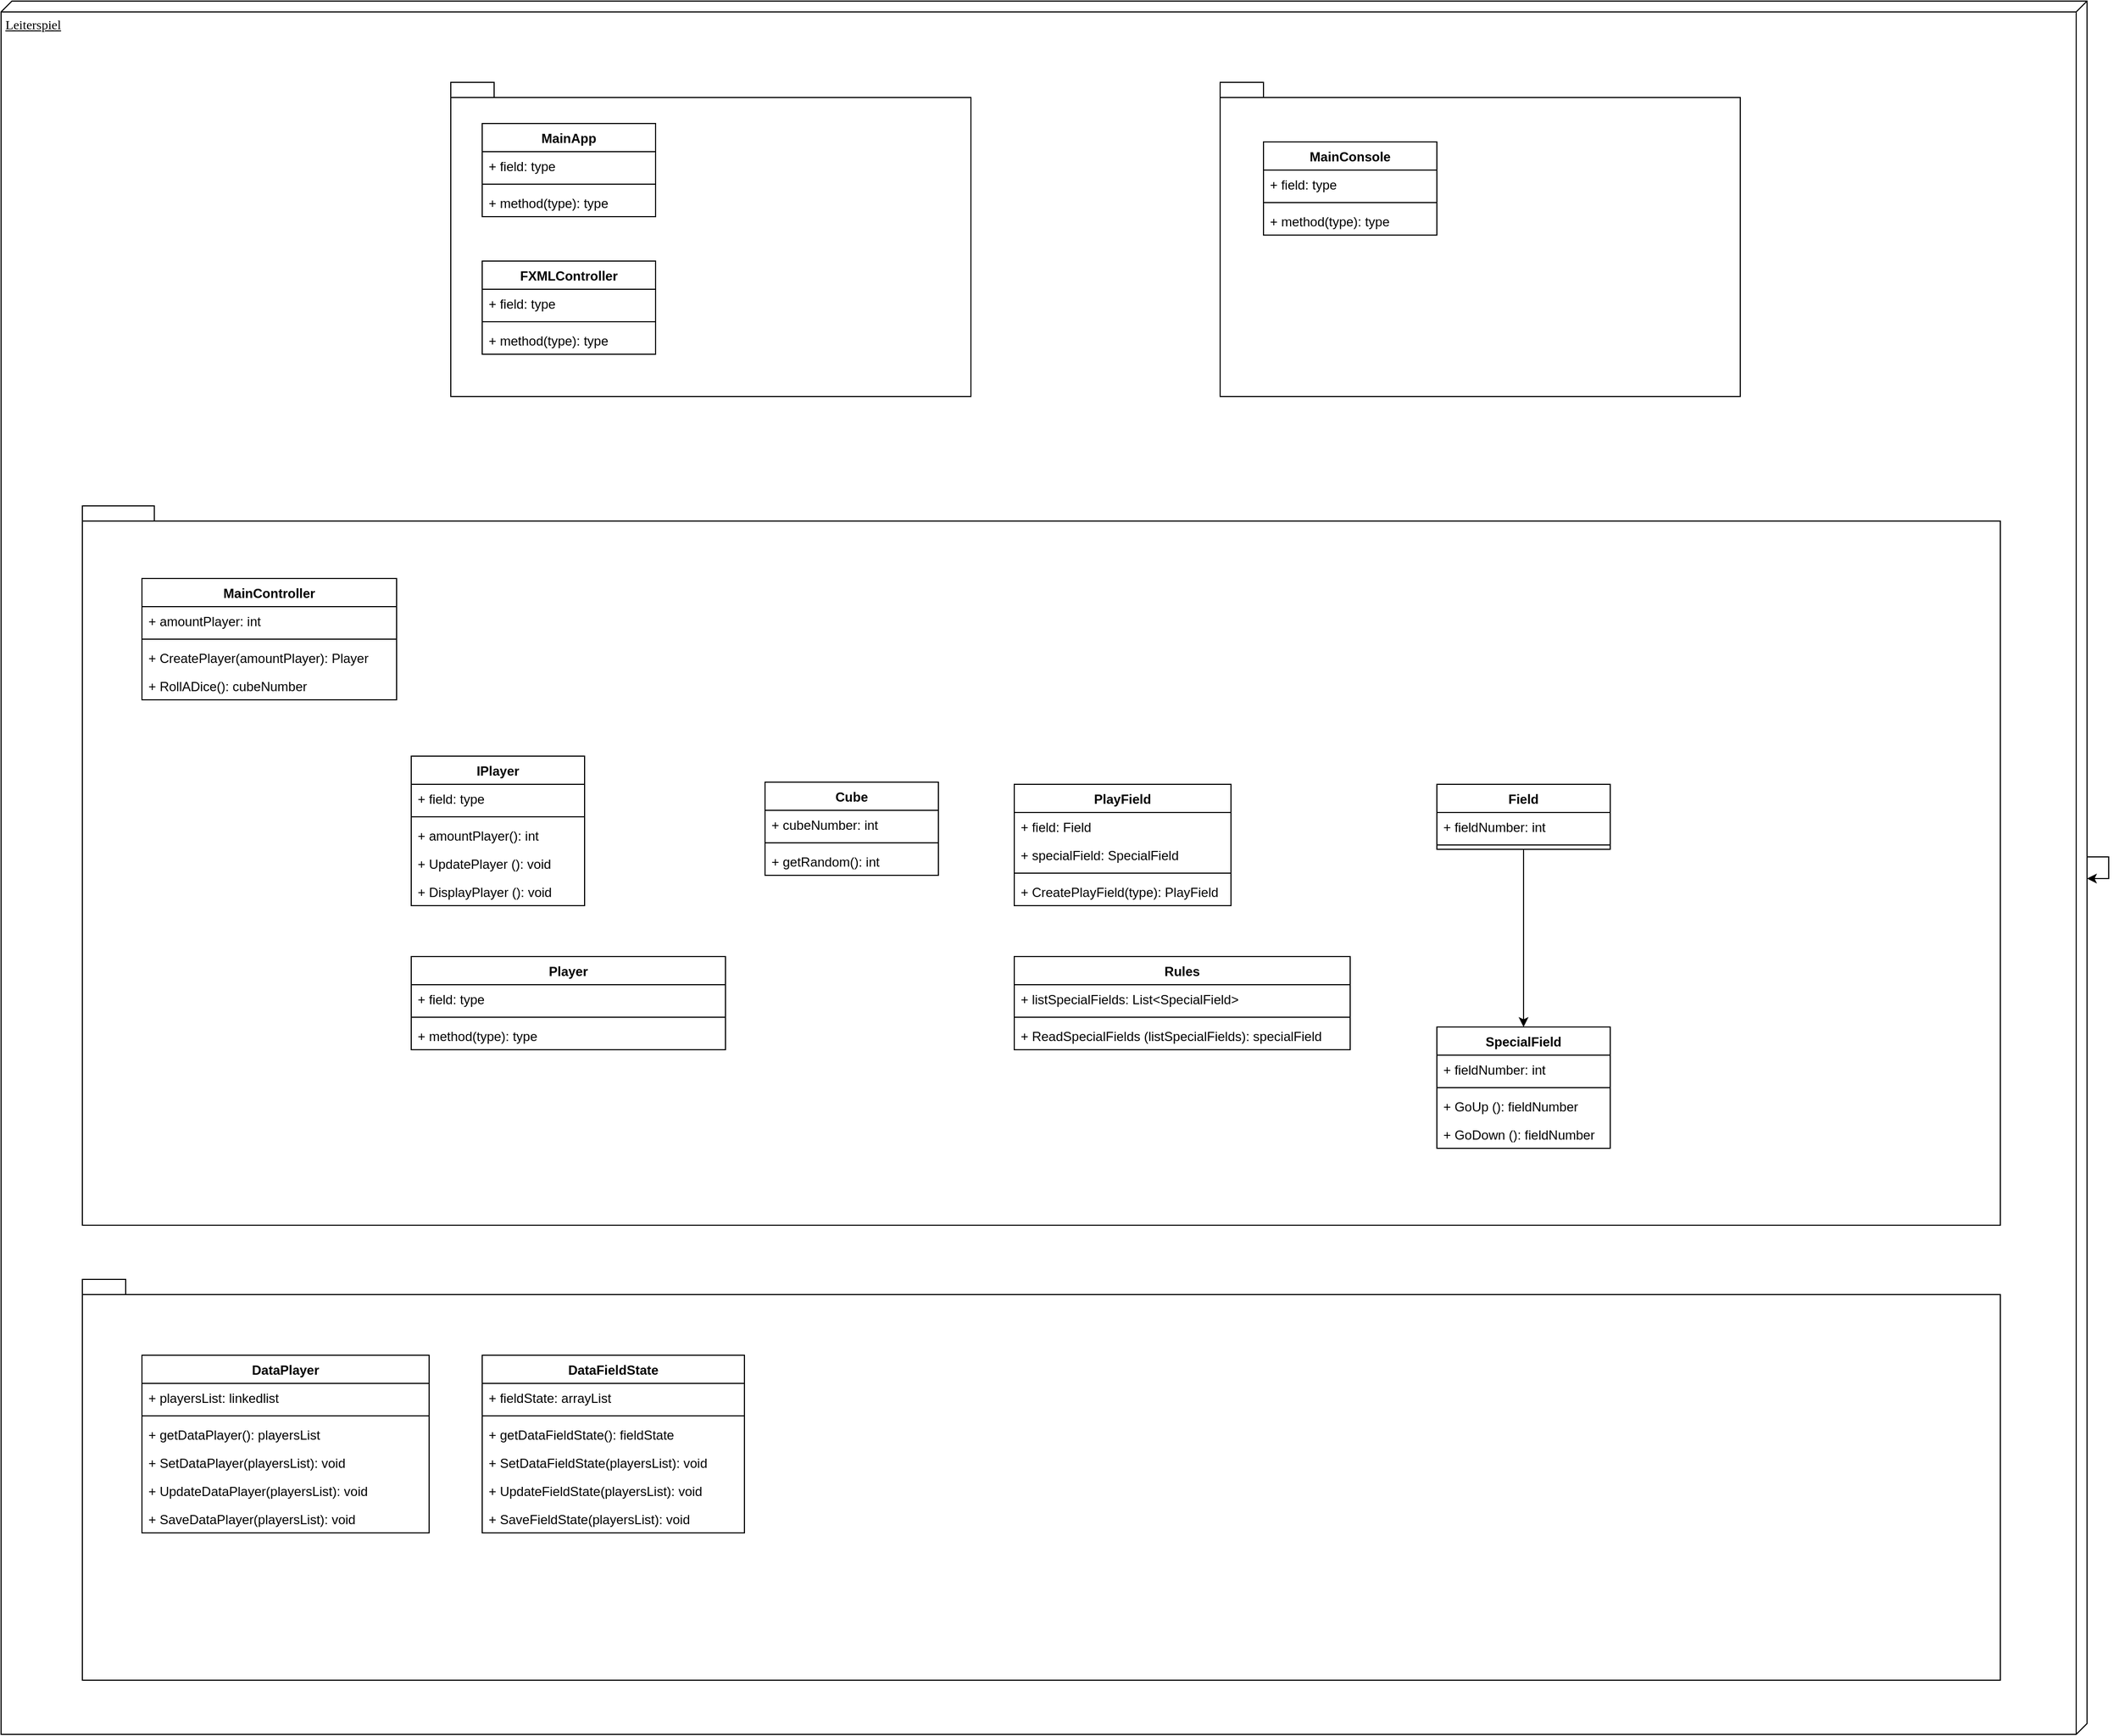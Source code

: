 <mxfile version="10.6.1" type="device"><diagram name="Page-1" id="5f0bae14-7c28-e335-631c-24af17079c00"><mxGraphModel dx="1196" dy="1387" grid="1" gridSize="10" guides="1" tooltips="1" connect="1" arrows="1" fold="1" page="1" pageScale="1" pageWidth="1100" pageHeight="850" background="#ffffff" math="0" shadow="0"><root><mxCell id="0"/><mxCell id="1" parent="0"/><mxCell id="39150e848f15840c-2" value="Leiterspiel" style="verticalAlign=top;align=left;spacingTop=8;spacingLeft=2;spacingRight=12;shape=cube;size=10;direction=south;fontStyle=4;html=1;rounded=0;shadow=0;comic=0;labelBackgroundColor=none;strokeColor=#000000;strokeWidth=1;fillColor=#ffffff;fontFamily=Verdana;fontSize=12;fontColor=#000000;" parent="1" vertex="1"><mxGeometry x="25" y="-830" width="1925" height="1600" as="geometry"/></mxCell><mxCell id="PF6IfKn13HWrAN-DwGZN-14" style="edgeStyle=orthogonalEdgeStyle;rounded=0;orthogonalLoop=1;jettySize=auto;html=1;" edge="1" parent="1" source="39150e848f15840c-2" target="39150e848f15840c-2"><mxGeometry relative="1" as="geometry"/></mxCell><mxCell id="PF6IfKn13HWrAN-DwGZN-15" value="" style="shape=folder;fontStyle=1;spacingTop=10;tabWidth=40;tabHeight=14;tabPosition=left;html=1;" vertex="1" parent="1"><mxGeometry x="100" y="350" width="1770" height="370" as="geometry"/></mxCell><mxCell id="PF6IfKn13HWrAN-DwGZN-16" value="" style="shape=folder;fontStyle=1;spacingTop=10;tabWidth=40;tabHeight=14;tabPosition=left;html=1;" vertex="1" parent="1"><mxGeometry x="440" y="-755" width="480" height="290" as="geometry"/></mxCell><mxCell id="PF6IfKn13HWrAN-DwGZN-18" value="" style="shape=folder;fontStyle=1;spacingTop=10;tabWidth=40;tabHeight=14;tabPosition=left;html=1;" vertex="1" parent="1"><mxGeometry x="100" y="-364" width="1770" height="664" as="geometry"/></mxCell><mxCell id="PF6IfKn13HWrAN-DwGZN-19" value="" style="shape=folder;fontStyle=1;spacingTop=10;tabWidth=40;tabHeight=14;tabPosition=left;html=1;" vertex="1" parent="1"><mxGeometry x="1150" y="-755" width="480" height="290" as="geometry"/></mxCell><mxCell id="PF6IfKn13HWrAN-DwGZN-20" value="Player" style="swimlane;fontStyle=1;align=center;verticalAlign=top;childLayout=stackLayout;horizontal=1;startSize=26;horizontalStack=0;resizeParent=1;resizeParentMax=0;resizeLast=0;collapsible=1;marginBottom=0;" vertex="1" parent="1"><mxGeometry x="403.5" y="52" width="290" height="86" as="geometry"/></mxCell><mxCell id="PF6IfKn13HWrAN-DwGZN-21" value="+ field: type" style="text;strokeColor=none;fillColor=none;align=left;verticalAlign=top;spacingLeft=4;spacingRight=4;overflow=hidden;rotatable=0;points=[[0,0.5],[1,0.5]];portConstraint=eastwest;" vertex="1" parent="PF6IfKn13HWrAN-DwGZN-20"><mxGeometry y="26" width="290" height="26" as="geometry"/></mxCell><mxCell id="PF6IfKn13HWrAN-DwGZN-22" value="" style="line;strokeWidth=1;fillColor=none;align=left;verticalAlign=middle;spacingTop=-1;spacingLeft=3;spacingRight=3;rotatable=0;labelPosition=right;points=[];portConstraint=eastwest;" vertex="1" parent="PF6IfKn13HWrAN-DwGZN-20"><mxGeometry y="52" width="290" height="8" as="geometry"/></mxCell><mxCell id="PF6IfKn13HWrAN-DwGZN-23" value="+ method(type): type" style="text;strokeColor=none;fillColor=none;align=left;verticalAlign=top;spacingLeft=4;spacingRight=4;overflow=hidden;rotatable=0;points=[[0,0.5],[1,0.5]];portConstraint=eastwest;" vertex="1" parent="PF6IfKn13HWrAN-DwGZN-20"><mxGeometry y="60" width="290" height="26" as="geometry"/></mxCell><mxCell id="PF6IfKn13HWrAN-DwGZN-26" value="Cube" style="swimlane;fontStyle=1;align=center;verticalAlign=top;childLayout=stackLayout;horizontal=1;startSize=26;horizontalStack=0;resizeParent=1;resizeParentMax=0;resizeLast=0;collapsible=1;marginBottom=0;" vertex="1" parent="1"><mxGeometry x="730" y="-109" width="160" height="86" as="geometry"/></mxCell><mxCell id="PF6IfKn13HWrAN-DwGZN-27" value="+ cubeNumber: int" style="text;strokeColor=none;fillColor=none;align=left;verticalAlign=top;spacingLeft=4;spacingRight=4;overflow=hidden;rotatable=0;points=[[0,0.5],[1,0.5]];portConstraint=eastwest;" vertex="1" parent="PF6IfKn13HWrAN-DwGZN-26"><mxGeometry y="26" width="160" height="26" as="geometry"/></mxCell><mxCell id="PF6IfKn13HWrAN-DwGZN-28" value="" style="line;strokeWidth=1;fillColor=none;align=left;verticalAlign=middle;spacingTop=-1;spacingLeft=3;spacingRight=3;rotatable=0;labelPosition=right;points=[];portConstraint=eastwest;" vertex="1" parent="PF6IfKn13HWrAN-DwGZN-26"><mxGeometry y="52" width="160" height="8" as="geometry"/></mxCell><mxCell id="PF6IfKn13HWrAN-DwGZN-29" value="+ getRandom(): int" style="text;strokeColor=none;fillColor=none;align=left;verticalAlign=top;spacingLeft=4;spacingRight=4;overflow=hidden;rotatable=0;points=[[0,0.5],[1,0.5]];portConstraint=eastwest;" vertex="1" parent="PF6IfKn13HWrAN-DwGZN-26"><mxGeometry y="60" width="160" height="26" as="geometry"/></mxCell><mxCell id="PF6IfKn13HWrAN-DwGZN-31" value="Rules" style="swimlane;fontStyle=1;align=center;verticalAlign=top;childLayout=stackLayout;horizontal=1;startSize=26;horizontalStack=0;resizeParent=1;resizeParentMax=0;resizeLast=0;collapsible=1;marginBottom=0;" vertex="1" parent="1"><mxGeometry x="960" y="52" width="310" height="86" as="geometry"/></mxCell><mxCell id="PF6IfKn13HWrAN-DwGZN-32" value="+ listSpecialFields: List&lt;SpecialField&gt;" style="text;strokeColor=none;fillColor=none;align=left;verticalAlign=top;spacingLeft=4;spacingRight=4;overflow=hidden;rotatable=0;points=[[0,0.5],[1,0.5]];portConstraint=eastwest;" vertex="1" parent="PF6IfKn13HWrAN-DwGZN-31"><mxGeometry y="26" width="310" height="26" as="geometry"/></mxCell><mxCell id="PF6IfKn13HWrAN-DwGZN-33" value="" style="line;strokeWidth=1;fillColor=none;align=left;verticalAlign=middle;spacingTop=-1;spacingLeft=3;spacingRight=3;rotatable=0;labelPosition=right;points=[];portConstraint=eastwest;" vertex="1" parent="PF6IfKn13HWrAN-DwGZN-31"><mxGeometry y="52" width="310" height="8" as="geometry"/></mxCell><mxCell id="PF6IfKn13HWrAN-DwGZN-102" value="+ ReadSpecialFields (listSpecialFields): specialField" style="text;strokeColor=none;fillColor=none;align=left;verticalAlign=top;spacingLeft=4;spacingRight=4;overflow=hidden;rotatable=0;points=[[0,0.5],[1,0.5]];portConstraint=eastwest;" vertex="1" parent="PF6IfKn13HWrAN-DwGZN-31"><mxGeometry y="60" width="310" height="26" as="geometry"/></mxCell><mxCell id="PF6IfKn13HWrAN-DwGZN-35" value="Field" style="swimlane;fontStyle=1;align=center;verticalAlign=top;childLayout=stackLayout;horizontal=1;startSize=26;horizontalStack=0;resizeParent=1;resizeParentMax=0;resizeLast=0;collapsible=1;marginBottom=0;" vertex="1" parent="1"><mxGeometry x="1350" y="-107" width="160" height="60" as="geometry"/></mxCell><mxCell id="PF6IfKn13HWrAN-DwGZN-36" value="+ fieldNumber: int" style="text;strokeColor=none;fillColor=none;align=left;verticalAlign=top;spacingLeft=4;spacingRight=4;overflow=hidden;rotatable=0;points=[[0,0.5],[1,0.5]];portConstraint=eastwest;" vertex="1" parent="PF6IfKn13HWrAN-DwGZN-35"><mxGeometry y="26" width="160" height="26" as="geometry"/></mxCell><mxCell id="PF6IfKn13HWrAN-DwGZN-37" value="" style="line;strokeWidth=1;fillColor=none;align=left;verticalAlign=middle;spacingTop=-1;spacingLeft=3;spacingRight=3;rotatable=0;labelPosition=right;points=[];portConstraint=eastwest;" vertex="1" parent="PF6IfKn13HWrAN-DwGZN-35"><mxGeometry y="52" width="160" height="8" as="geometry"/></mxCell><mxCell id="PF6IfKn13HWrAN-DwGZN-39" value="SpecialField" style="swimlane;fontStyle=1;align=center;verticalAlign=top;childLayout=stackLayout;horizontal=1;startSize=26;horizontalStack=0;resizeParent=1;resizeParentMax=0;resizeLast=0;collapsible=1;marginBottom=0;" vertex="1" parent="1"><mxGeometry x="1350" y="117" width="160" height="112" as="geometry"/></mxCell><mxCell id="PF6IfKn13HWrAN-DwGZN-40" value="+ fieldNumber: int" style="text;strokeColor=none;fillColor=none;align=left;verticalAlign=top;spacingLeft=4;spacingRight=4;overflow=hidden;rotatable=0;points=[[0,0.5],[1,0.5]];portConstraint=eastwest;" vertex="1" parent="PF6IfKn13HWrAN-DwGZN-39"><mxGeometry y="26" width="160" height="26" as="geometry"/></mxCell><mxCell id="PF6IfKn13HWrAN-DwGZN-41" value="" style="line;strokeWidth=1;fillColor=none;align=left;verticalAlign=middle;spacingTop=-1;spacingLeft=3;spacingRight=3;rotatable=0;labelPosition=right;points=[];portConstraint=eastwest;" vertex="1" parent="PF6IfKn13HWrAN-DwGZN-39"><mxGeometry y="52" width="160" height="8" as="geometry"/></mxCell><mxCell id="PF6IfKn13HWrAN-DwGZN-42" value="+ GoUp (): fieldNumber" style="text;strokeColor=none;fillColor=none;align=left;verticalAlign=top;spacingLeft=4;spacingRight=4;overflow=hidden;rotatable=0;points=[[0,0.5],[1,0.5]];portConstraint=eastwest;" vertex="1" parent="PF6IfKn13HWrAN-DwGZN-39"><mxGeometry y="60" width="160" height="26" as="geometry"/></mxCell><mxCell id="PF6IfKn13HWrAN-DwGZN-104" value="+ GoDown (): fieldNumber" style="text;strokeColor=none;fillColor=none;align=left;verticalAlign=top;spacingLeft=4;spacingRight=4;overflow=hidden;rotatable=0;points=[[0,0.5],[1,0.5]];portConstraint=eastwest;" vertex="1" parent="PF6IfKn13HWrAN-DwGZN-39"><mxGeometry y="86" width="160" height="26" as="geometry"/></mxCell><mxCell id="PF6IfKn13HWrAN-DwGZN-44" value="" style="endArrow=classic;html=1;entryX=0.5;entryY=0;entryDx=0;entryDy=0;exitX=0.5;exitY=1;exitDx=0;exitDy=0;" edge="1" parent="1" source="PF6IfKn13HWrAN-DwGZN-35" target="PF6IfKn13HWrAN-DwGZN-39"><mxGeometry width="50" height="50" relative="1" as="geometry"><mxPoint x="1428.103" y="-16.552" as="sourcePoint"/><mxPoint x="1240" y="-120" as="targetPoint"/></mxGeometry></mxCell><mxCell id="PF6IfKn13HWrAN-DwGZN-50" value="DataPlayer" style="swimlane;fontStyle=1;align=center;verticalAlign=top;childLayout=stackLayout;horizontal=1;startSize=26;horizontalStack=0;resizeParent=1;resizeParentMax=0;resizeLast=0;collapsible=1;marginBottom=0;" vertex="1" parent="1"><mxGeometry x="155" y="420" width="265" height="164" as="geometry"/></mxCell><mxCell id="PF6IfKn13HWrAN-DwGZN-51" value="+ playersList: linkedlist" style="text;strokeColor=none;fillColor=none;align=left;verticalAlign=top;spacingLeft=4;spacingRight=4;overflow=hidden;rotatable=0;points=[[0,0.5],[1,0.5]];portConstraint=eastwest;" vertex="1" parent="PF6IfKn13HWrAN-DwGZN-50"><mxGeometry y="26" width="265" height="26" as="geometry"/></mxCell><mxCell id="PF6IfKn13HWrAN-DwGZN-52" value="" style="line;strokeWidth=1;fillColor=none;align=left;verticalAlign=middle;spacingTop=-1;spacingLeft=3;spacingRight=3;rotatable=0;labelPosition=right;points=[];portConstraint=eastwest;" vertex="1" parent="PF6IfKn13HWrAN-DwGZN-50"><mxGeometry y="52" width="265" height="8" as="geometry"/></mxCell><mxCell id="PF6IfKn13HWrAN-DwGZN-53" value="+ getDataPlayer(): playersList" style="text;strokeColor=none;fillColor=none;align=left;verticalAlign=top;spacingLeft=4;spacingRight=4;overflow=hidden;rotatable=0;points=[[0,0.5],[1,0.5]];portConstraint=eastwest;" vertex="1" parent="PF6IfKn13HWrAN-DwGZN-50"><mxGeometry y="60" width="265" height="26" as="geometry"/></mxCell><mxCell id="PF6IfKn13HWrAN-DwGZN-105" value="+ SetDataPlayer(playersList): void" style="text;strokeColor=none;fillColor=none;align=left;verticalAlign=top;spacingLeft=4;spacingRight=4;overflow=hidden;rotatable=0;points=[[0,0.5],[1,0.5]];portConstraint=eastwest;" vertex="1" parent="PF6IfKn13HWrAN-DwGZN-50"><mxGeometry y="86" width="265" height="26" as="geometry"/></mxCell><mxCell id="PF6IfKn13HWrAN-DwGZN-106" value="+ UpdateDataPlayer(playersList): void" style="text;strokeColor=none;fillColor=none;align=left;verticalAlign=top;spacingLeft=4;spacingRight=4;overflow=hidden;rotatable=0;points=[[0,0.5],[1,0.5]];portConstraint=eastwest;" vertex="1" parent="PF6IfKn13HWrAN-DwGZN-50"><mxGeometry y="112" width="265" height="26" as="geometry"/></mxCell><mxCell id="PF6IfKn13HWrAN-DwGZN-107" value="+ SaveDataPlayer(playersList): void" style="text;strokeColor=none;fillColor=none;align=left;verticalAlign=top;spacingLeft=4;spacingRight=4;overflow=hidden;rotatable=0;points=[[0,0.5],[1,0.5]];portConstraint=eastwest;" vertex="1" parent="PF6IfKn13HWrAN-DwGZN-50"><mxGeometry y="138" width="265" height="26" as="geometry"/></mxCell><mxCell id="PF6IfKn13HWrAN-DwGZN-54" value="DataFieldState" style="swimlane;fontStyle=1;align=center;verticalAlign=top;childLayout=stackLayout;horizontal=1;startSize=26;horizontalStack=0;resizeParent=1;resizeParentMax=0;resizeLast=0;collapsible=1;marginBottom=0;" vertex="1" parent="1"><mxGeometry x="469" y="420" width="242" height="164" as="geometry"/></mxCell><mxCell id="PF6IfKn13HWrAN-DwGZN-55" value="+ fieldState: arrayList" style="text;strokeColor=none;fillColor=none;align=left;verticalAlign=top;spacingLeft=4;spacingRight=4;overflow=hidden;rotatable=0;points=[[0,0.5],[1,0.5]];portConstraint=eastwest;" vertex="1" parent="PF6IfKn13HWrAN-DwGZN-54"><mxGeometry y="26" width="242" height="26" as="geometry"/></mxCell><mxCell id="PF6IfKn13HWrAN-DwGZN-56" value="" style="line;strokeWidth=1;fillColor=none;align=left;verticalAlign=middle;spacingTop=-1;spacingLeft=3;spacingRight=3;rotatable=0;labelPosition=right;points=[];portConstraint=eastwest;" vertex="1" parent="PF6IfKn13HWrAN-DwGZN-54"><mxGeometry y="52" width="242" height="8" as="geometry"/></mxCell><mxCell id="PF6IfKn13HWrAN-DwGZN-57" value="+ getDataFieldState(): fieldState" style="text;strokeColor=none;fillColor=none;align=left;verticalAlign=top;spacingLeft=4;spacingRight=4;overflow=hidden;rotatable=0;points=[[0,0.5],[1,0.5]];portConstraint=eastwest;" vertex="1" parent="PF6IfKn13HWrAN-DwGZN-54"><mxGeometry y="60" width="242" height="26" as="geometry"/></mxCell><mxCell id="PF6IfKn13HWrAN-DwGZN-108" value="+ SetDataFieldState(playersList): void" style="text;strokeColor=none;fillColor=none;align=left;verticalAlign=top;spacingLeft=4;spacingRight=4;overflow=hidden;rotatable=0;points=[[0,0.5],[1,0.5]];portConstraint=eastwest;" vertex="1" parent="PF6IfKn13HWrAN-DwGZN-54"><mxGeometry y="86" width="242" height="26" as="geometry"/></mxCell><mxCell id="PF6IfKn13HWrAN-DwGZN-109" value="+ UpdateFieldState(playersList): void" style="text;strokeColor=none;fillColor=none;align=left;verticalAlign=top;spacingLeft=4;spacingRight=4;overflow=hidden;rotatable=0;points=[[0,0.5],[1,0.5]];portConstraint=eastwest;" vertex="1" parent="PF6IfKn13HWrAN-DwGZN-54"><mxGeometry y="112" width="242" height="26" as="geometry"/></mxCell><mxCell id="PF6IfKn13HWrAN-DwGZN-110" value="+ SaveFieldState(playersList): void" style="text;strokeColor=none;fillColor=none;align=left;verticalAlign=top;spacingLeft=4;spacingRight=4;overflow=hidden;rotatable=0;points=[[0,0.5],[1,0.5]];portConstraint=eastwest;" vertex="1" parent="PF6IfKn13HWrAN-DwGZN-54"><mxGeometry y="138" width="242" height="26" as="geometry"/></mxCell><mxCell id="PF6IfKn13HWrAN-DwGZN-59" value="PlayField" style="swimlane;fontStyle=1;align=center;verticalAlign=top;childLayout=stackLayout;horizontal=1;startSize=26;horizontalStack=0;resizeParent=1;resizeParentMax=0;resizeLast=0;collapsible=1;marginBottom=0;" vertex="1" parent="1"><mxGeometry x="960" y="-107" width="200" height="112" as="geometry"/></mxCell><mxCell id="PF6IfKn13HWrAN-DwGZN-60" value="+ field: Field" style="text;strokeColor=none;fillColor=none;align=left;verticalAlign=top;spacingLeft=4;spacingRight=4;overflow=hidden;rotatable=0;points=[[0,0.5],[1,0.5]];portConstraint=eastwest;" vertex="1" parent="PF6IfKn13HWrAN-DwGZN-59"><mxGeometry y="26" width="200" height="26" as="geometry"/></mxCell><mxCell id="PF6IfKn13HWrAN-DwGZN-95" value="+ specialField: SpecialField" style="text;strokeColor=none;fillColor=none;align=left;verticalAlign=top;spacingLeft=4;spacingRight=4;overflow=hidden;rotatable=0;points=[[0,0.5],[1,0.5]];portConstraint=eastwest;" vertex="1" parent="PF6IfKn13HWrAN-DwGZN-59"><mxGeometry y="52" width="200" height="26" as="geometry"/></mxCell><mxCell id="PF6IfKn13HWrAN-DwGZN-61" value="" style="line;strokeWidth=1;fillColor=none;align=left;verticalAlign=middle;spacingTop=-1;spacingLeft=3;spacingRight=3;rotatable=0;labelPosition=right;points=[];portConstraint=eastwest;" vertex="1" parent="PF6IfKn13HWrAN-DwGZN-59"><mxGeometry y="78" width="200" height="8" as="geometry"/></mxCell><mxCell id="PF6IfKn13HWrAN-DwGZN-62" value="+ CreatePlayField(type): PlayField" style="text;strokeColor=none;fillColor=none;align=left;verticalAlign=top;spacingLeft=4;spacingRight=4;overflow=hidden;rotatable=0;points=[[0,0.5],[1,0.5]];portConstraint=eastwest;" vertex="1" parent="PF6IfKn13HWrAN-DwGZN-59"><mxGeometry y="86" width="200" height="26" as="geometry"/></mxCell><mxCell id="PF6IfKn13HWrAN-DwGZN-69" value="MainConsole" style="swimlane;fontStyle=1;align=center;verticalAlign=top;childLayout=stackLayout;horizontal=1;startSize=26;horizontalStack=0;resizeParent=1;resizeParentMax=0;resizeLast=0;collapsible=1;marginBottom=0;" vertex="1" parent="1"><mxGeometry x="1190" y="-700" width="160" height="86" as="geometry"/></mxCell><mxCell id="PF6IfKn13HWrAN-DwGZN-70" value="+ field: type" style="text;strokeColor=none;fillColor=none;align=left;verticalAlign=top;spacingLeft=4;spacingRight=4;overflow=hidden;rotatable=0;points=[[0,0.5],[1,0.5]];portConstraint=eastwest;" vertex="1" parent="PF6IfKn13HWrAN-DwGZN-69"><mxGeometry y="26" width="160" height="26" as="geometry"/></mxCell><mxCell id="PF6IfKn13HWrAN-DwGZN-71" value="" style="line;strokeWidth=1;fillColor=none;align=left;verticalAlign=middle;spacingTop=-1;spacingLeft=3;spacingRight=3;rotatable=0;labelPosition=right;points=[];portConstraint=eastwest;" vertex="1" parent="PF6IfKn13HWrAN-DwGZN-69"><mxGeometry y="52" width="160" height="8" as="geometry"/></mxCell><mxCell id="PF6IfKn13HWrAN-DwGZN-72" value="+ method(type): type" style="text;strokeColor=none;fillColor=none;align=left;verticalAlign=top;spacingLeft=4;spacingRight=4;overflow=hidden;rotatable=0;points=[[0,0.5],[1,0.5]];portConstraint=eastwest;" vertex="1" parent="PF6IfKn13HWrAN-DwGZN-69"><mxGeometry y="60" width="160" height="26" as="geometry"/></mxCell><mxCell id="PF6IfKn13HWrAN-DwGZN-73" value="MainApp" style="swimlane;fontStyle=1;align=center;verticalAlign=top;childLayout=stackLayout;horizontal=1;startSize=26;horizontalStack=0;resizeParent=1;resizeParentMax=0;resizeLast=0;collapsible=1;marginBottom=0;" vertex="1" parent="1"><mxGeometry x="469" y="-717" width="160" height="86" as="geometry"/></mxCell><mxCell id="PF6IfKn13HWrAN-DwGZN-74" value="+ field: type" style="text;strokeColor=none;fillColor=none;align=left;verticalAlign=top;spacingLeft=4;spacingRight=4;overflow=hidden;rotatable=0;points=[[0,0.5],[1,0.5]];portConstraint=eastwest;" vertex="1" parent="PF6IfKn13HWrAN-DwGZN-73"><mxGeometry y="26" width="160" height="26" as="geometry"/></mxCell><mxCell id="PF6IfKn13HWrAN-DwGZN-75" value="" style="line;strokeWidth=1;fillColor=none;align=left;verticalAlign=middle;spacingTop=-1;spacingLeft=3;spacingRight=3;rotatable=0;labelPosition=right;points=[];portConstraint=eastwest;" vertex="1" parent="PF6IfKn13HWrAN-DwGZN-73"><mxGeometry y="52" width="160" height="8" as="geometry"/></mxCell><mxCell id="PF6IfKn13HWrAN-DwGZN-76" value="+ method(type): type" style="text;strokeColor=none;fillColor=none;align=left;verticalAlign=top;spacingLeft=4;spacingRight=4;overflow=hidden;rotatable=0;points=[[0,0.5],[1,0.5]];portConstraint=eastwest;" vertex="1" parent="PF6IfKn13HWrAN-DwGZN-73"><mxGeometry y="60" width="160" height="26" as="geometry"/></mxCell><mxCell id="PF6IfKn13HWrAN-DwGZN-77" value="FXMLController" style="swimlane;fontStyle=1;align=center;verticalAlign=top;childLayout=stackLayout;horizontal=1;startSize=26;horizontalStack=0;resizeParent=1;resizeParentMax=0;resizeLast=0;collapsible=1;marginBottom=0;" vertex="1" parent="1"><mxGeometry x="469" y="-590" width="160" height="86" as="geometry"/></mxCell><mxCell id="PF6IfKn13HWrAN-DwGZN-78" value="+ field: type" style="text;strokeColor=none;fillColor=none;align=left;verticalAlign=top;spacingLeft=4;spacingRight=4;overflow=hidden;rotatable=0;points=[[0,0.5],[1,0.5]];portConstraint=eastwest;" vertex="1" parent="PF6IfKn13HWrAN-DwGZN-77"><mxGeometry y="26" width="160" height="26" as="geometry"/></mxCell><mxCell id="PF6IfKn13HWrAN-DwGZN-79" value="" style="line;strokeWidth=1;fillColor=none;align=left;verticalAlign=middle;spacingTop=-1;spacingLeft=3;spacingRight=3;rotatable=0;labelPosition=right;points=[];portConstraint=eastwest;" vertex="1" parent="PF6IfKn13HWrAN-DwGZN-77"><mxGeometry y="52" width="160" height="8" as="geometry"/></mxCell><mxCell id="PF6IfKn13HWrAN-DwGZN-80" value="+ method(type): type" style="text;strokeColor=none;fillColor=none;align=left;verticalAlign=top;spacingLeft=4;spacingRight=4;overflow=hidden;rotatable=0;points=[[0,0.5],[1,0.5]];portConstraint=eastwest;" vertex="1" parent="PF6IfKn13HWrAN-DwGZN-77"><mxGeometry y="60" width="160" height="26" as="geometry"/></mxCell><mxCell id="PF6IfKn13HWrAN-DwGZN-81" value="MainController" style="swimlane;fontStyle=1;align=center;verticalAlign=top;childLayout=stackLayout;horizontal=1;startSize=26;horizontalStack=0;resizeParent=1;resizeParentMax=0;resizeLast=0;collapsible=1;marginBottom=0;" vertex="1" parent="1"><mxGeometry x="155" y="-297" width="235" height="112" as="geometry"/></mxCell><mxCell id="PF6IfKn13HWrAN-DwGZN-82" value="+ amountPlayer: int" style="text;strokeColor=none;fillColor=none;align=left;verticalAlign=top;spacingLeft=4;spacingRight=4;overflow=hidden;rotatable=0;points=[[0,0.5],[1,0.5]];portConstraint=eastwest;" vertex="1" parent="PF6IfKn13HWrAN-DwGZN-81"><mxGeometry y="26" width="235" height="26" as="geometry"/></mxCell><mxCell id="PF6IfKn13HWrAN-DwGZN-83" value="" style="line;strokeWidth=1;fillColor=none;align=left;verticalAlign=middle;spacingTop=-1;spacingLeft=3;spacingRight=3;rotatable=0;labelPosition=right;points=[];portConstraint=eastwest;" vertex="1" parent="PF6IfKn13HWrAN-DwGZN-81"><mxGeometry y="52" width="235" height="8" as="geometry"/></mxCell><mxCell id="PF6IfKn13HWrAN-DwGZN-84" value="+ CreatePlayer(amountPlayer): Player" style="text;strokeColor=none;fillColor=none;align=left;verticalAlign=top;spacingLeft=4;spacingRight=4;overflow=hidden;rotatable=0;points=[[0,0.5],[1,0.5]];portConstraint=eastwest;" vertex="1" parent="PF6IfKn13HWrAN-DwGZN-81"><mxGeometry y="60" width="235" height="26" as="geometry"/></mxCell><mxCell id="PF6IfKn13HWrAN-DwGZN-114" value="+ RollADice(): cubeNumber" style="text;strokeColor=none;fillColor=none;align=left;verticalAlign=top;spacingLeft=4;spacingRight=4;overflow=hidden;rotatable=0;points=[[0,0.5],[1,0.5]];portConstraint=eastwest;" vertex="1" parent="PF6IfKn13HWrAN-DwGZN-81"><mxGeometry y="86" width="235" height="26" as="geometry"/></mxCell><mxCell id="PF6IfKn13HWrAN-DwGZN-87" value="IPlayer" style="swimlane;fontStyle=1;align=center;verticalAlign=top;childLayout=stackLayout;horizontal=1;startSize=26;horizontalStack=0;resizeParent=1;resizeParentMax=0;resizeLast=0;collapsible=1;marginBottom=0;" vertex="1" parent="1"><mxGeometry x="403.5" y="-133" width="160" height="138" as="geometry"/></mxCell><mxCell id="PF6IfKn13HWrAN-DwGZN-88" value="+ field: type" style="text;strokeColor=none;fillColor=none;align=left;verticalAlign=top;spacingLeft=4;spacingRight=4;overflow=hidden;rotatable=0;points=[[0,0.5],[1,0.5]];portConstraint=eastwest;" vertex="1" parent="PF6IfKn13HWrAN-DwGZN-87"><mxGeometry y="26" width="160" height="26" as="geometry"/></mxCell><mxCell id="PF6IfKn13HWrAN-DwGZN-89" value="" style="line;strokeWidth=1;fillColor=none;align=left;verticalAlign=middle;spacingTop=-1;spacingLeft=3;spacingRight=3;rotatable=0;labelPosition=right;points=[];portConstraint=eastwest;" vertex="1" parent="PF6IfKn13HWrAN-DwGZN-87"><mxGeometry y="52" width="160" height="8" as="geometry"/></mxCell><mxCell id="PF6IfKn13HWrAN-DwGZN-90" value="+ amountPlayer(): int" style="text;strokeColor=none;fillColor=none;align=left;verticalAlign=top;spacingLeft=4;spacingRight=4;overflow=hidden;rotatable=0;points=[[0,0.5],[1,0.5]];portConstraint=eastwest;" vertex="1" parent="PF6IfKn13HWrAN-DwGZN-87"><mxGeometry y="60" width="160" height="26" as="geometry"/></mxCell><mxCell id="PF6IfKn13HWrAN-DwGZN-92" value="+ UpdatePlayer (): void" style="text;strokeColor=none;fillColor=none;align=left;verticalAlign=top;spacingLeft=4;spacingRight=4;overflow=hidden;rotatable=0;points=[[0,0.5],[1,0.5]];portConstraint=eastwest;" vertex="1" parent="PF6IfKn13HWrAN-DwGZN-87"><mxGeometry y="86" width="160" height="26" as="geometry"/></mxCell><mxCell id="PF6IfKn13HWrAN-DwGZN-93" value="+ DisplayPlayer (): void" style="text;strokeColor=none;fillColor=none;align=left;verticalAlign=top;spacingLeft=4;spacingRight=4;overflow=hidden;rotatable=0;points=[[0,0.5],[1,0.5]];portConstraint=eastwest;" vertex="1" parent="PF6IfKn13HWrAN-DwGZN-87"><mxGeometry y="112" width="160" height="26" as="geometry"/></mxCell></root></mxGraphModel></diagram></mxfile>